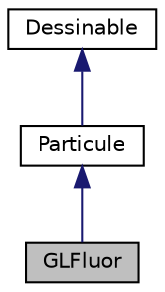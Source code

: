 digraph "GLFluor"
{
  edge [fontname="Helvetica",fontsize="10",labelfontname="Helvetica",labelfontsize="10"];
  node [fontname="Helvetica",fontsize="10",shape=record];
  Node1 [label="GLFluor",height=0.2,width=0.4,color="black", fillcolor="grey75", style="filled" fontcolor="black"];
  Node2 -> Node1 [dir="back",color="midnightblue",fontsize="10",style="solid"];
  Node2 [label="Particule",height=0.2,width=0.4,color="black", fillcolor="white", style="filled",URL="$class_particule.html"];
  Node3 -> Node2 [dir="back",color="midnightblue",fontsize="10",style="solid"];
  Node3 [label="Dessinable",height=0.2,width=0.4,color="black", fillcolor="white", style="filled",URL="$class_dessinable.html"];
}
